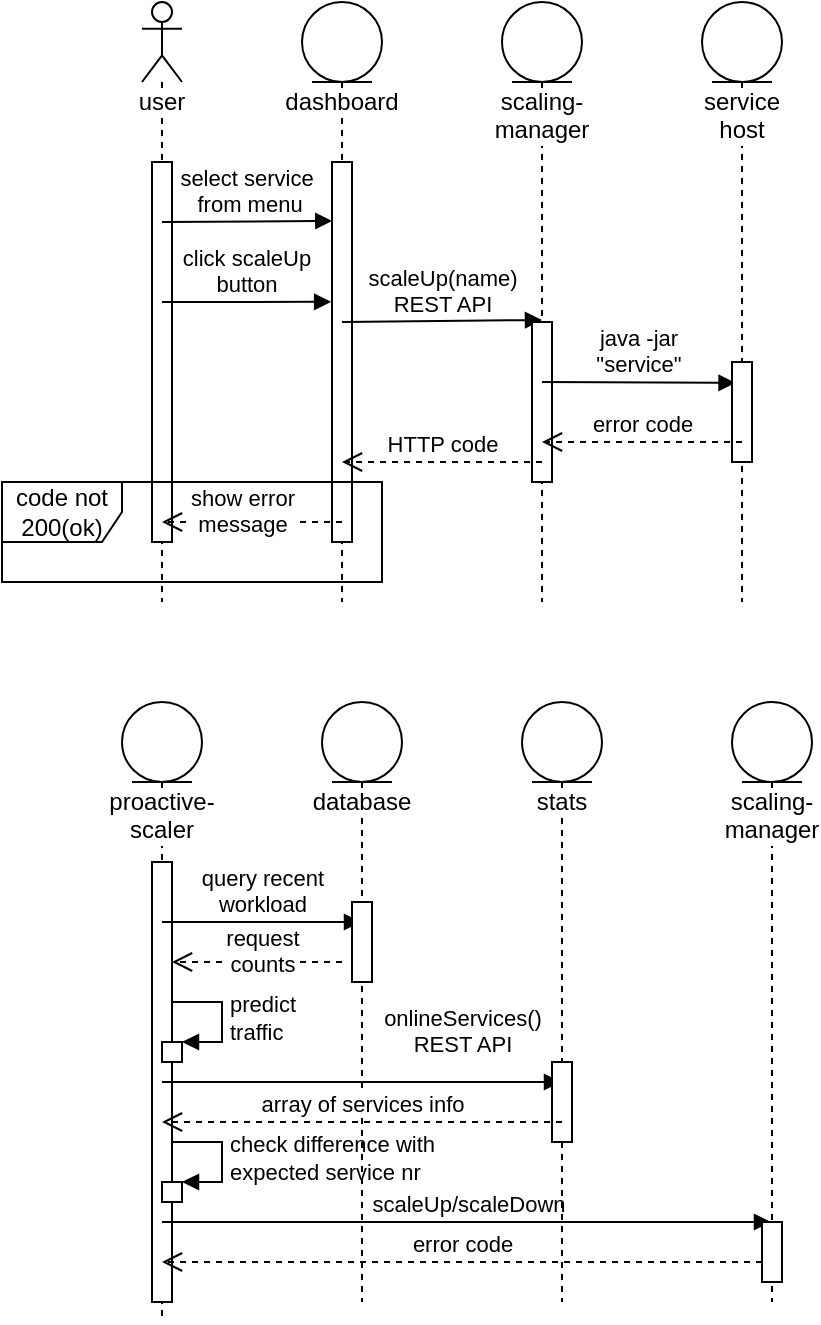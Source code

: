 <mxfile version="13.1.11" type="device"><diagram id="OooPrjt2v454cQ7oc3XM" name="Page-1"><mxGraphModel dx="716" dy="334" grid="1" gridSize="10" guides="1" tooltips="1" connect="1" arrows="1" fold="1" page="1" pageScale="1" pageWidth="850" pageHeight="1100" math="0" shadow="0"><root><mxCell id="0"/><mxCell id="1" parent="0"/><mxCell id="_CXJDL_VU7RUJHmkfMZy-2" value="user" style="shape=umlLifeline;participant=umlActor;perimeter=lifelinePerimeter;whiteSpace=wrap;html=1;container=1;collapsible=0;recursiveResize=0;verticalAlign=top;spacingTop=36;labelBackgroundColor=#ffffff;outlineConnect=0;" vertex="1" parent="1"><mxGeometry x="110" y="60" width="20" height="300" as="geometry"/></mxCell><mxCell id="_CXJDL_VU7RUJHmkfMZy-9" value="" style="html=1;points=[];perimeter=orthogonalPerimeter;" vertex="1" parent="_CXJDL_VU7RUJHmkfMZy-2"><mxGeometry x="5" y="80" width="10" height="190" as="geometry"/></mxCell><mxCell id="_CXJDL_VU7RUJHmkfMZy-18" value="click scaleUp&lt;br&gt;button" style="html=1;verticalAlign=bottom;endArrow=block;entryX=-0.042;entryY=0.368;entryDx=0;entryDy=0;entryPerimeter=0;" edge="1" parent="_CXJDL_VU7RUJHmkfMZy-2" target="_CXJDL_VU7RUJHmkfMZy-10"><mxGeometry width="80" relative="1" as="geometry"><mxPoint x="10" y="150" as="sourcePoint"/><mxPoint x="90" y="150" as="targetPoint"/></mxGeometry></mxCell><mxCell id="_CXJDL_VU7RUJHmkfMZy-6" value="dashboard" style="shape=umlLifeline;participant=umlEntity;perimeter=lifelinePerimeter;whiteSpace=wrap;html=1;container=1;collapsible=0;recursiveResize=0;verticalAlign=top;spacingTop=36;labelBackgroundColor=#ffffff;outlineConnect=0;" vertex="1" parent="1"><mxGeometry x="190" y="60" width="40" height="300" as="geometry"/></mxCell><mxCell id="_CXJDL_VU7RUJHmkfMZy-10" value="" style="html=1;points=[];perimeter=orthogonalPerimeter;" vertex="1" parent="_CXJDL_VU7RUJHmkfMZy-6"><mxGeometry x="15" y="80" width="10" height="190" as="geometry"/></mxCell><mxCell id="_CXJDL_VU7RUJHmkfMZy-20" value="scaleUp(name)&lt;br&gt;REST API" style="html=1;verticalAlign=bottom;endArrow=block;" edge="1" parent="_CXJDL_VU7RUJHmkfMZy-6"><mxGeometry width="80" relative="1" as="geometry"><mxPoint x="20" y="160" as="sourcePoint"/><mxPoint x="120" y="159" as="targetPoint"/></mxGeometry></mxCell><mxCell id="_CXJDL_VU7RUJHmkfMZy-7" value="scaling-manager" style="shape=umlLifeline;participant=umlEntity;perimeter=lifelinePerimeter;whiteSpace=wrap;html=1;container=1;collapsible=0;recursiveResize=0;verticalAlign=top;spacingTop=36;labelBackgroundColor=#ffffff;outlineConnect=0;" vertex="1" parent="1"><mxGeometry x="290" y="60" width="40" height="300" as="geometry"/></mxCell><mxCell id="_CXJDL_VU7RUJHmkfMZy-19" value="" style="html=1;points=[];perimeter=orthogonalPerimeter;" vertex="1" parent="_CXJDL_VU7RUJHmkfMZy-7"><mxGeometry x="15" y="160" width="10" height="80" as="geometry"/></mxCell><mxCell id="_CXJDL_VU7RUJHmkfMZy-22" value="java -jar &lt;br&gt;&quot;service&quot;" style="html=1;verticalAlign=bottom;endArrow=block;entryX=0.177;entryY=0.209;entryDx=0;entryDy=0;entryPerimeter=0;" edge="1" parent="_CXJDL_VU7RUJHmkfMZy-7" target="_CXJDL_VU7RUJHmkfMZy-21"><mxGeometry width="80" relative="1" as="geometry"><mxPoint x="20" y="190" as="sourcePoint"/><mxPoint x="110" y="190" as="targetPoint"/></mxGeometry></mxCell><mxCell id="_CXJDL_VU7RUJHmkfMZy-8" value="service host" style="shape=umlLifeline;participant=umlEntity;perimeter=lifelinePerimeter;whiteSpace=wrap;html=1;container=1;collapsible=0;recursiveResize=0;verticalAlign=top;spacingTop=36;labelBackgroundColor=#ffffff;outlineConnect=0;" vertex="1" parent="1"><mxGeometry x="390" y="60" width="40" height="300" as="geometry"/></mxCell><mxCell id="_CXJDL_VU7RUJHmkfMZy-21" value="" style="html=1;points=[];perimeter=orthogonalPerimeter;" vertex="1" parent="_CXJDL_VU7RUJHmkfMZy-8"><mxGeometry x="15" y="180" width="10" height="50" as="geometry"/></mxCell><mxCell id="_CXJDL_VU7RUJHmkfMZy-17" value="select service&lt;br&gt;&amp;nbsp;from menu" style="html=1;verticalAlign=bottom;endArrow=block;entryX=0.014;entryY=0.155;entryDx=0;entryDy=0;entryPerimeter=0;" edge="1" parent="1" target="_CXJDL_VU7RUJHmkfMZy-10"><mxGeometry width="80" relative="1" as="geometry"><mxPoint x="120" y="170" as="sourcePoint"/><mxPoint x="200" y="170" as="targetPoint"/></mxGeometry></mxCell><mxCell id="_CXJDL_VU7RUJHmkfMZy-23" value="error code" style="html=1;verticalAlign=bottom;endArrow=open;dashed=1;endSize=8;" edge="1" parent="1" target="_CXJDL_VU7RUJHmkfMZy-7"><mxGeometry relative="1" as="geometry"><mxPoint x="410" y="280" as="sourcePoint"/><mxPoint x="330" y="280" as="targetPoint"/></mxGeometry></mxCell><mxCell id="_CXJDL_VU7RUJHmkfMZy-24" value="HTTP code" style="html=1;verticalAlign=bottom;endArrow=open;dashed=1;endSize=8;" edge="1" parent="1" target="_CXJDL_VU7RUJHmkfMZy-6"><mxGeometry relative="1" as="geometry"><mxPoint x="310" y="290" as="sourcePoint"/><mxPoint x="230" y="290" as="targetPoint"/></mxGeometry></mxCell><mxCell id="_CXJDL_VU7RUJHmkfMZy-26" value="code not 200(ok)" style="shape=umlFrame;whiteSpace=wrap;html=1;" vertex="1" parent="1"><mxGeometry x="40" y="300" width="190" height="50" as="geometry"/></mxCell><mxCell id="_CXJDL_VU7RUJHmkfMZy-27" value="show error&lt;br&gt;message" style="html=1;verticalAlign=bottom;endArrow=open;dashed=1;endSize=8;" edge="1" parent="1"><mxGeometry x="0.111" y="10" relative="1" as="geometry"><mxPoint x="210" y="320" as="sourcePoint"/><mxPoint x="120" y="320" as="targetPoint"/><mxPoint as="offset"/></mxGeometry></mxCell><mxCell id="_CXJDL_VU7RUJHmkfMZy-28" value="proactive-scaler" style="shape=umlLifeline;participant=umlEntity;perimeter=lifelinePerimeter;whiteSpace=wrap;html=1;container=1;collapsible=0;recursiveResize=0;verticalAlign=top;spacingTop=36;labelBackgroundColor=#ffffff;outlineConnect=0;" vertex="1" parent="1"><mxGeometry x="100" y="410" width="40" height="310" as="geometry"/></mxCell><mxCell id="_CXJDL_VU7RUJHmkfMZy-29" value="" style="html=1;points=[];perimeter=orthogonalPerimeter;" vertex="1" parent="_CXJDL_VU7RUJHmkfMZy-28"><mxGeometry x="15" y="80" width="10" height="220" as="geometry"/></mxCell><mxCell id="_CXJDL_VU7RUJHmkfMZy-39" value="query recent&lt;br&gt;workload" style="html=1;verticalAlign=bottom;endArrow=block;" edge="1" parent="_CXJDL_VU7RUJHmkfMZy-28" target="_CXJDL_VU7RUJHmkfMZy-31"><mxGeometry width="80" relative="1" as="geometry"><mxPoint x="20" y="110" as="sourcePoint"/><mxPoint x="100" y="110" as="targetPoint"/></mxGeometry></mxCell><mxCell id="_CXJDL_VU7RUJHmkfMZy-40" value="request &lt;br&gt;counts" style="html=1;verticalAlign=bottom;endArrow=open;dashed=1;endSize=8;" edge="1" parent="_CXJDL_VU7RUJHmkfMZy-28" target="_CXJDL_VU7RUJHmkfMZy-29"><mxGeometry x="-0.059" y="10" relative="1" as="geometry"><mxPoint x="110" y="130" as="sourcePoint"/><mxPoint x="30" y="130" as="targetPoint"/><mxPoint as="offset"/></mxGeometry></mxCell><mxCell id="_CXJDL_VU7RUJHmkfMZy-44" value="onlineServices()&lt;br&gt;REST API" style="html=1;verticalAlign=bottom;endArrow=block;" edge="1" parent="_CXJDL_VU7RUJHmkfMZy-28" target="_CXJDL_VU7RUJHmkfMZy-35"><mxGeometry x="0.504" y="10" width="80" relative="1" as="geometry"><mxPoint x="20" y="190" as="sourcePoint"/><mxPoint x="190" y="190" as="targetPoint"/><mxPoint as="offset"/></mxGeometry></mxCell><mxCell id="_CXJDL_VU7RUJHmkfMZy-46" value="" style="html=1;points=[];perimeter=orthogonalPerimeter;" vertex="1" parent="_CXJDL_VU7RUJHmkfMZy-28"><mxGeometry x="20" y="240" width="10" height="10" as="geometry"/></mxCell><mxCell id="_CXJDL_VU7RUJHmkfMZy-47" value="check difference with &lt;br&gt;expected service nr" style="edgeStyle=orthogonalEdgeStyle;html=1;align=left;spacingLeft=2;endArrow=block;rounded=0;entryX=1;entryY=0;" edge="1" target="_CXJDL_VU7RUJHmkfMZy-46" parent="_CXJDL_VU7RUJHmkfMZy-28"><mxGeometry relative="1" as="geometry"><mxPoint x="25" y="220" as="sourcePoint"/><Array as="points"><mxPoint x="50" y="220"/></Array></mxGeometry></mxCell><mxCell id="_CXJDL_VU7RUJHmkfMZy-48" value="scaleUp/scaleDown" style="html=1;verticalAlign=bottom;endArrow=block;" edge="1" parent="_CXJDL_VU7RUJHmkfMZy-28" target="_CXJDL_VU7RUJHmkfMZy-37"><mxGeometry width="80" relative="1" as="geometry"><mxPoint x="20" y="260" as="sourcePoint"/><mxPoint x="290" y="260" as="targetPoint"/></mxGeometry></mxCell><mxCell id="_CXJDL_VU7RUJHmkfMZy-31" value="database" style="shape=umlLifeline;participant=umlEntity;perimeter=lifelinePerimeter;whiteSpace=wrap;html=1;container=1;collapsible=0;recursiveResize=0;verticalAlign=top;spacingTop=36;labelBackgroundColor=#ffffff;outlineConnect=0;" vertex="1" parent="1"><mxGeometry x="200" y="410" width="40" height="300" as="geometry"/></mxCell><mxCell id="_CXJDL_VU7RUJHmkfMZy-32" value="" style="html=1;points=[];perimeter=orthogonalPerimeter;" vertex="1" parent="_CXJDL_VU7RUJHmkfMZy-31"><mxGeometry x="15" y="100" width="10" height="40" as="geometry"/></mxCell><mxCell id="_CXJDL_VU7RUJHmkfMZy-35" value="stats" style="shape=umlLifeline;participant=umlEntity;perimeter=lifelinePerimeter;whiteSpace=wrap;html=1;container=1;collapsible=0;recursiveResize=0;verticalAlign=top;spacingTop=36;labelBackgroundColor=#ffffff;outlineConnect=0;" vertex="1" parent="1"><mxGeometry x="300" y="410" width="40" height="300" as="geometry"/></mxCell><mxCell id="_CXJDL_VU7RUJHmkfMZy-36" value="" style="html=1;points=[];perimeter=orthogonalPerimeter;" vertex="1" parent="_CXJDL_VU7RUJHmkfMZy-35"><mxGeometry x="15" y="180" width="10" height="40" as="geometry"/></mxCell><mxCell id="_CXJDL_VU7RUJHmkfMZy-37" value="scaling-manager" style="shape=umlLifeline;participant=umlEntity;perimeter=lifelinePerimeter;whiteSpace=wrap;html=1;container=1;collapsible=0;recursiveResize=0;verticalAlign=top;spacingTop=36;labelBackgroundColor=#ffffff;outlineConnect=0;" vertex="1" parent="1"><mxGeometry x="405" y="410" width="40" height="300" as="geometry"/></mxCell><mxCell id="_CXJDL_VU7RUJHmkfMZy-38" value="" style="html=1;points=[];perimeter=orthogonalPerimeter;" vertex="1" parent="_CXJDL_VU7RUJHmkfMZy-37"><mxGeometry x="15" y="260" width="10" height="30" as="geometry"/></mxCell><mxCell id="_CXJDL_VU7RUJHmkfMZy-42" value="" style="html=1;points=[];perimeter=orthogonalPerimeter;" vertex="1" parent="1"><mxGeometry x="120" y="580" width="10" height="10" as="geometry"/></mxCell><mxCell id="_CXJDL_VU7RUJHmkfMZy-43" value="predict&lt;br&gt;traffic" style="edgeStyle=orthogonalEdgeStyle;html=1;align=left;spacingLeft=2;endArrow=block;rounded=0;entryX=1;entryY=0;" edge="1" target="_CXJDL_VU7RUJHmkfMZy-42" parent="1"><mxGeometry relative="1" as="geometry"><mxPoint x="125" y="560" as="sourcePoint"/><Array as="points"><mxPoint x="150" y="560"/></Array></mxGeometry></mxCell><mxCell id="_CXJDL_VU7RUJHmkfMZy-45" value="array of services info" style="html=1;verticalAlign=bottom;endArrow=open;dashed=1;endSize=8;" edge="1" parent="1" target="_CXJDL_VU7RUJHmkfMZy-28"><mxGeometry relative="1" as="geometry"><mxPoint x="320" y="620" as="sourcePoint"/><mxPoint x="240" y="620" as="targetPoint"/></mxGeometry></mxCell><mxCell id="_CXJDL_VU7RUJHmkfMZy-49" value="error code" style="html=1;verticalAlign=bottom;endArrow=open;dashed=1;endSize=8;" edge="1" parent="1" target="_CXJDL_VU7RUJHmkfMZy-28"><mxGeometry relative="1" as="geometry"><mxPoint x="420" y="690" as="sourcePoint"/><mxPoint x="340" y="690" as="targetPoint"/></mxGeometry></mxCell></root></mxGraphModel></diagram></mxfile>